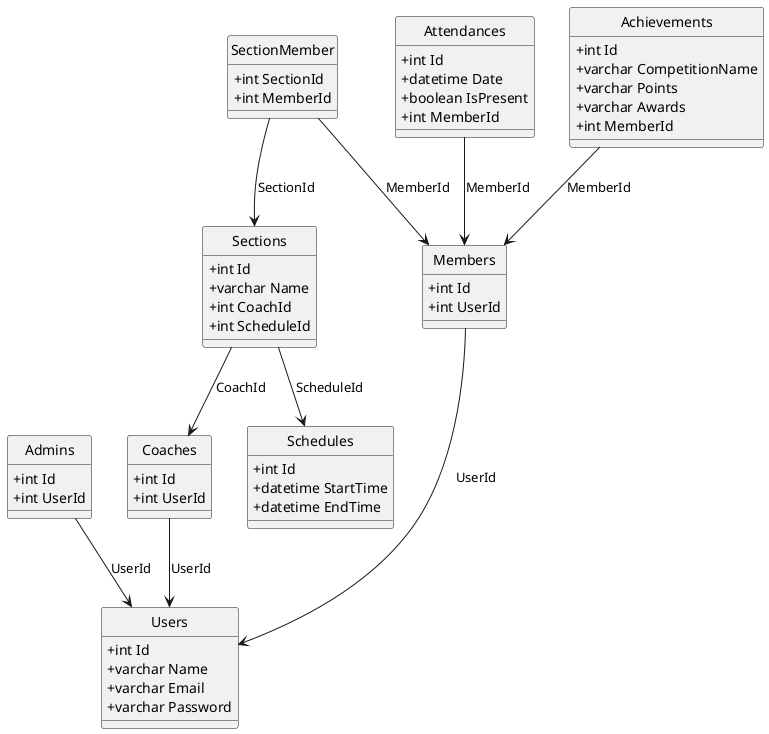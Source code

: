 @startuml

' Настройка внешнего вида
hide circle
skinparam classAttributeIconSize 0

' Таблица Users
class Users {
  +int Id
  +varchar Name
  +varchar Email
  +varchar Password
}

' Таблица Admins
class Admins {
  +int Id
  +int UserId
}

' Таблица Coaches
class Coaches {
  +int Id
  +int UserId
}

' Таблица Members
class Members {
  +int Id
  +int UserId
}

' Таблица Sections
class Sections {
  +int Id
  +varchar Name
  +int CoachId
  +int ScheduleId
}

' Таблица Schedules
class Schedules {
  +int Id
  +datetime StartTime
  +datetime EndTime
}

' Таблица SectionMember
class SectionMember {
  +int SectionId
  +int MemberId
}

' Таблица Attendances
class Attendances {
  +int Id
  +datetime Date
  +boolean IsPresent
  +int MemberId
}

' Таблица Achievements
class Achievements {
  +int Id
  +varchar CompetitionName
  +varchar Points
  +varchar Awards
  +int MemberId
}

' Связи между таблицами
Admins --> Users : UserId
Coaches --> Users : UserId
Members --> Users : UserId

Sections --> Coaches : CoachId
Sections --> Schedules : ScheduleId

SectionMember --> Sections : SectionId
SectionMember --> Members : MemberId

Attendances --> Members : MemberId
Achievements --> Members : MemberId

@enduml